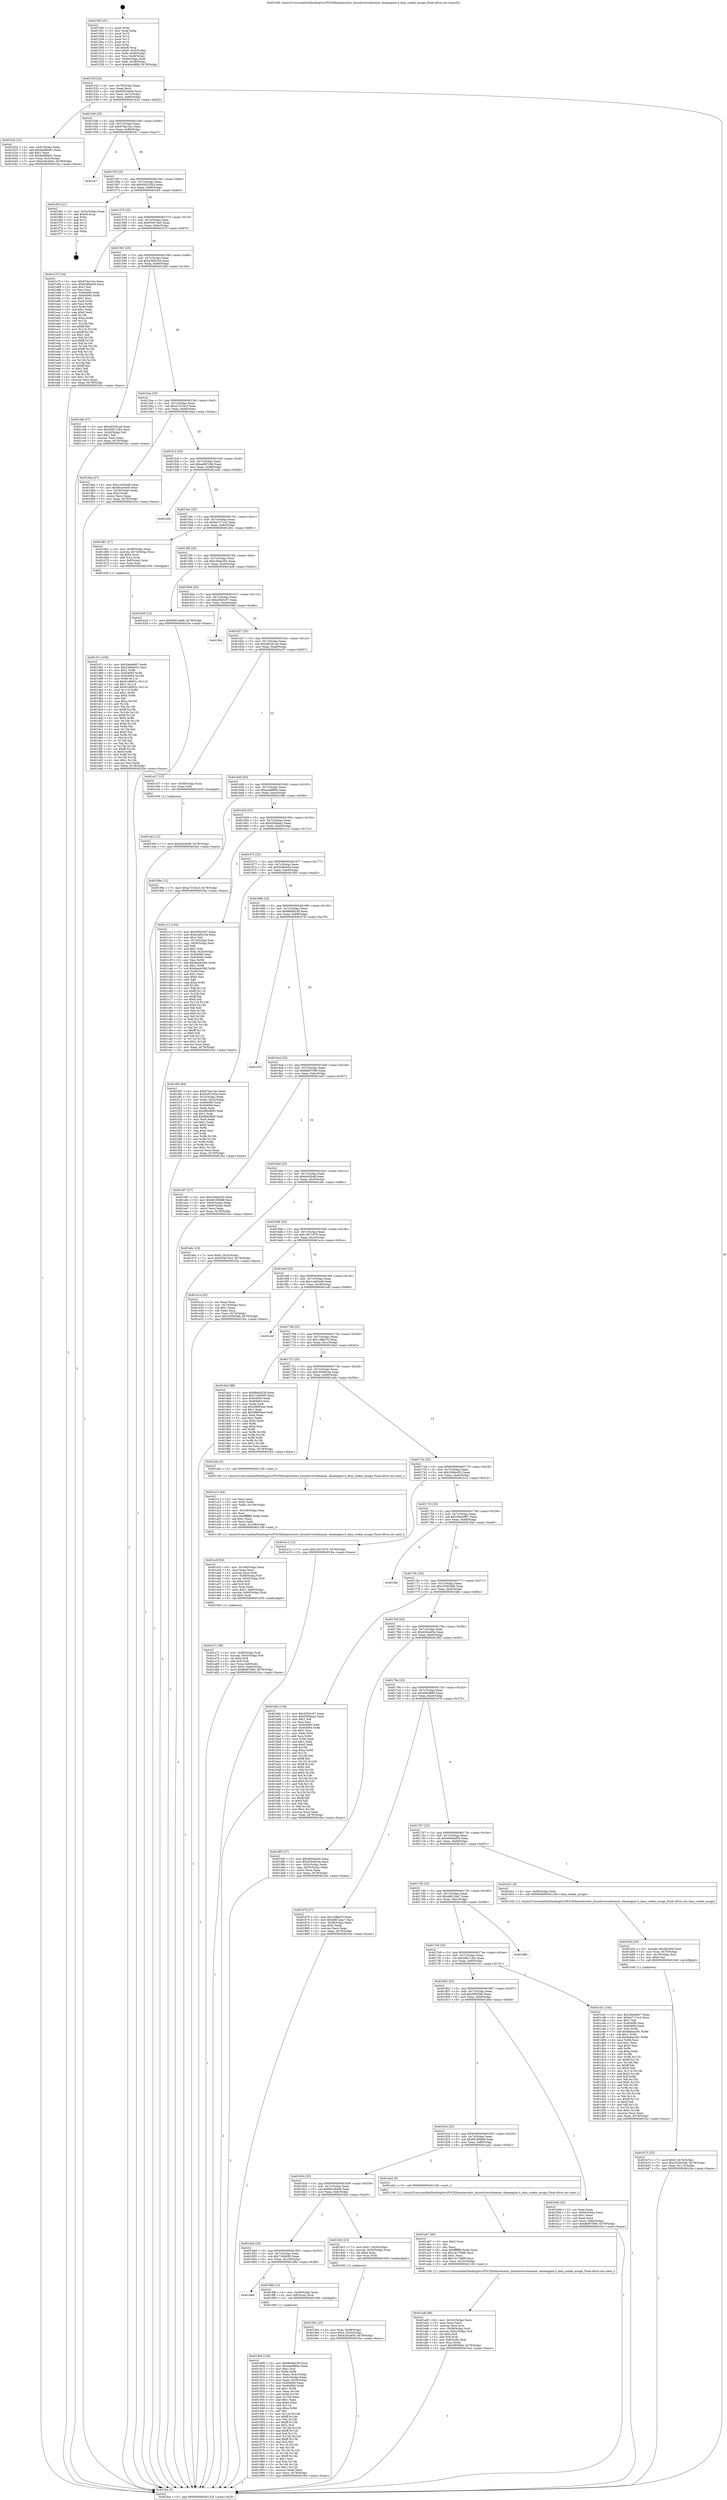 digraph "0x401500" {
  label = "0x401500 (/mnt/c/Users/mathe/Desktop/tcc/POCII/binaries/extr_linuxdriversdmaioat..dmaengine.h_dma_cookie_assign_Final-ollvm.out::main(0))"
  labelloc = "t"
  node[shape=record]

  Entry [label="",width=0.3,height=0.3,shape=circle,fillcolor=black,style=filled]
  "0x40152f" [label="{
     0x40152f [23]\l
     | [instrs]\l
     &nbsp;&nbsp;0x40152f \<+3\>: mov -0x78(%rbp),%eax\l
     &nbsp;&nbsp;0x401532 \<+2\>: mov %eax,%ecx\l
     &nbsp;&nbsp;0x401534 \<+6\>: sub $0x83910e69,%ecx\l
     &nbsp;&nbsp;0x40153a \<+3\>: mov %eax,-0x7c(%rbp)\l
     &nbsp;&nbsp;0x40153d \<+3\>: mov %ecx,-0x80(%rbp)\l
     &nbsp;&nbsp;0x401540 \<+6\>: je 0000000000401b32 \<main+0x632\>\l
  }"]
  "0x401b32" [label="{
     0x401b32 [31]\l
     | [instrs]\l
     &nbsp;&nbsp;0x401b32 \<+3\>: mov -0x5c(%rbp),%eax\l
     &nbsp;&nbsp;0x401b35 \<+5\>: add $0x9a08be61,%eax\l
     &nbsp;&nbsp;0x401b3a \<+3\>: add $0x1,%eax\l
     &nbsp;&nbsp;0x401b3d \<+5\>: sub $0x9a08be61,%eax\l
     &nbsp;&nbsp;0x401b42 \<+3\>: mov %eax,-0x5c(%rbp)\l
     &nbsp;&nbsp;0x401b45 \<+7\>: movl $0x429ca65e,-0x78(%rbp)\l
     &nbsp;&nbsp;0x401b4c \<+5\>: jmp 0000000000401fce \<main+0xace\>\l
  }"]
  "0x401546" [label="{
     0x401546 [25]\l
     | [instrs]\l
     &nbsp;&nbsp;0x401546 \<+5\>: jmp 000000000040154b \<main+0x4b\>\l
     &nbsp;&nbsp;0x40154b \<+3\>: mov -0x7c(%rbp),%eax\l
     &nbsp;&nbsp;0x40154e \<+5\>: sub $0x87da12ec,%eax\l
     &nbsp;&nbsp;0x401553 \<+6\>: mov %eax,-0x84(%rbp)\l
     &nbsp;&nbsp;0x401559 \<+6\>: je 0000000000401fc7 \<main+0xac7\>\l
  }"]
  Exit [label="",width=0.3,height=0.3,shape=circle,fillcolor=black,style=filled,peripheries=2]
  "0x401fc7" [label="{
     0x401fc7\l
  }", style=dashed]
  "0x40155f" [label="{
     0x40155f [25]\l
     | [instrs]\l
     &nbsp;&nbsp;0x40155f \<+5\>: jmp 0000000000401564 \<main+0x64\>\l
     &nbsp;&nbsp;0x401564 \<+3\>: mov -0x7c(%rbp),%eax\l
     &nbsp;&nbsp;0x401567 \<+5\>: sub $0x9263192d,%eax\l
     &nbsp;&nbsp;0x40156c \<+6\>: mov %eax,-0x88(%rbp)\l
     &nbsp;&nbsp;0x401572 \<+6\>: je 0000000000401f63 \<main+0xa63\>\l
  }"]
  "0x401e43" [label="{
     0x401e43 [12]\l
     | [instrs]\l
     &nbsp;&nbsp;0x401e43 \<+7\>: movl $0xbcb5b48,-0x78(%rbp)\l
     &nbsp;&nbsp;0x401e4a \<+5\>: jmp 0000000000401fce \<main+0xace\>\l
  }"]
  "0x401f63" [label="{
     0x401f63 [21]\l
     | [instrs]\l
     &nbsp;&nbsp;0x401f63 \<+3\>: mov -0x2c(%rbp),%eax\l
     &nbsp;&nbsp;0x401f66 \<+7\>: add $0xe8,%rsp\l
     &nbsp;&nbsp;0x401f6d \<+1\>: pop %rbx\l
     &nbsp;&nbsp;0x401f6e \<+2\>: pop %r12\l
     &nbsp;&nbsp;0x401f70 \<+2\>: pop %r13\l
     &nbsp;&nbsp;0x401f72 \<+2\>: pop %r14\l
     &nbsp;&nbsp;0x401f74 \<+2\>: pop %r15\l
     &nbsp;&nbsp;0x401f76 \<+1\>: pop %rbp\l
     &nbsp;&nbsp;0x401f77 \<+1\>: ret\l
  }"]
  "0x401578" [label="{
     0x401578 [25]\l
     | [instrs]\l
     &nbsp;&nbsp;0x401578 \<+5\>: jmp 000000000040157d \<main+0x7d\>\l
     &nbsp;&nbsp;0x40157d \<+3\>: mov -0x7c(%rbp),%eax\l
     &nbsp;&nbsp;0x401580 \<+5\>: sub $0x955e74e3,%eax\l
     &nbsp;&nbsp;0x401585 \<+6\>: mov %eax,-0x8c(%rbp)\l
     &nbsp;&nbsp;0x40158b \<+6\>: je 0000000000401e7f \<main+0x97f\>\l
  }"]
  "0x401d7c" [label="{
     0x401d7c [150]\l
     | [instrs]\l
     &nbsp;&nbsp;0x401d7c \<+5\>: mov $0x29e4e807,%edx\l
     &nbsp;&nbsp;0x401d81 \<+5\>: mov $0x249de452,%esi\l
     &nbsp;&nbsp;0x401d86 \<+3\>: mov $0x1,%r8b\l
     &nbsp;&nbsp;0x401d89 \<+8\>: mov 0x404060,%r9d\l
     &nbsp;&nbsp;0x401d91 \<+8\>: mov 0x404064,%r10d\l
     &nbsp;&nbsp;0x401d99 \<+3\>: mov %r9d,%r11d\l
     &nbsp;&nbsp;0x401d9c \<+7\>: sub $0x91d6001c,%r11d\l
     &nbsp;&nbsp;0x401da3 \<+4\>: sub $0x1,%r11d\l
     &nbsp;&nbsp;0x401da7 \<+7\>: add $0x91d6001c,%r11d\l
     &nbsp;&nbsp;0x401dae \<+4\>: imul %r11d,%r9d\l
     &nbsp;&nbsp;0x401db2 \<+4\>: and $0x1,%r9d\l
     &nbsp;&nbsp;0x401db6 \<+4\>: cmp $0x0,%r9d\l
     &nbsp;&nbsp;0x401dba \<+3\>: sete %bl\l
     &nbsp;&nbsp;0x401dbd \<+4\>: cmp $0xa,%r10d\l
     &nbsp;&nbsp;0x401dc1 \<+4\>: setl %r14b\l
     &nbsp;&nbsp;0x401dc5 \<+3\>: mov %bl,%r15b\l
     &nbsp;&nbsp;0x401dc8 \<+4\>: xor $0xff,%r15b\l
     &nbsp;&nbsp;0x401dcc \<+3\>: mov %r14b,%r12b\l
     &nbsp;&nbsp;0x401dcf \<+4\>: xor $0xff,%r12b\l
     &nbsp;&nbsp;0x401dd3 \<+4\>: xor $0x0,%r8b\l
     &nbsp;&nbsp;0x401dd7 \<+3\>: mov %r15b,%r13b\l
     &nbsp;&nbsp;0x401dda \<+4\>: and $0x0,%r13b\l
     &nbsp;&nbsp;0x401dde \<+3\>: and %r8b,%bl\l
     &nbsp;&nbsp;0x401de1 \<+3\>: mov %r12b,%al\l
     &nbsp;&nbsp;0x401de4 \<+2\>: and $0x0,%al\l
     &nbsp;&nbsp;0x401de6 \<+3\>: and %r8b,%r14b\l
     &nbsp;&nbsp;0x401de9 \<+3\>: or %bl,%r13b\l
     &nbsp;&nbsp;0x401dec \<+3\>: or %r14b,%al\l
     &nbsp;&nbsp;0x401def \<+3\>: xor %al,%r13b\l
     &nbsp;&nbsp;0x401df2 \<+3\>: or %r12b,%r15b\l
     &nbsp;&nbsp;0x401df5 \<+4\>: xor $0xff,%r15b\l
     &nbsp;&nbsp;0x401df9 \<+4\>: or $0x0,%r8b\l
     &nbsp;&nbsp;0x401dfd \<+3\>: and %r8b,%r15b\l
     &nbsp;&nbsp;0x401e00 \<+3\>: or %r15b,%r13b\l
     &nbsp;&nbsp;0x401e03 \<+4\>: test $0x1,%r13b\l
     &nbsp;&nbsp;0x401e07 \<+3\>: cmovne %esi,%edx\l
     &nbsp;&nbsp;0x401e0a \<+3\>: mov %edx,-0x78(%rbp)\l
     &nbsp;&nbsp;0x401e0d \<+5\>: jmp 0000000000401fce \<main+0xace\>\l
  }"]
  "0x401e7f" [label="{
     0x401e7f [134]\l
     | [instrs]\l
     &nbsp;&nbsp;0x401e7f \<+5\>: mov $0x87da12ec,%eax\l
     &nbsp;&nbsp;0x401e84 \<+5\>: mov $0xf2d60e54,%ecx\l
     &nbsp;&nbsp;0x401e89 \<+2\>: mov $0x1,%dl\l
     &nbsp;&nbsp;0x401e8b \<+2\>: xor %esi,%esi\l
     &nbsp;&nbsp;0x401e8d \<+7\>: mov 0x404060,%edi\l
     &nbsp;&nbsp;0x401e94 \<+8\>: mov 0x404064,%r8d\l
     &nbsp;&nbsp;0x401e9c \<+3\>: sub $0x1,%esi\l
     &nbsp;&nbsp;0x401e9f \<+3\>: mov %edi,%r9d\l
     &nbsp;&nbsp;0x401ea2 \<+3\>: add %esi,%r9d\l
     &nbsp;&nbsp;0x401ea5 \<+4\>: imul %r9d,%edi\l
     &nbsp;&nbsp;0x401ea9 \<+3\>: and $0x1,%edi\l
     &nbsp;&nbsp;0x401eac \<+3\>: cmp $0x0,%edi\l
     &nbsp;&nbsp;0x401eaf \<+4\>: sete %r10b\l
     &nbsp;&nbsp;0x401eb3 \<+4\>: cmp $0xa,%r8d\l
     &nbsp;&nbsp;0x401eb7 \<+4\>: setl %r11b\l
     &nbsp;&nbsp;0x401ebb \<+3\>: mov %r10b,%bl\l
     &nbsp;&nbsp;0x401ebe \<+3\>: xor $0xff,%bl\l
     &nbsp;&nbsp;0x401ec1 \<+3\>: mov %r11b,%r14b\l
     &nbsp;&nbsp;0x401ec4 \<+4\>: xor $0xff,%r14b\l
     &nbsp;&nbsp;0x401ec8 \<+3\>: xor $0x1,%dl\l
     &nbsp;&nbsp;0x401ecb \<+3\>: mov %bl,%r15b\l
     &nbsp;&nbsp;0x401ece \<+4\>: and $0xff,%r15b\l
     &nbsp;&nbsp;0x401ed2 \<+3\>: and %dl,%r10b\l
     &nbsp;&nbsp;0x401ed5 \<+3\>: mov %r14b,%r12b\l
     &nbsp;&nbsp;0x401ed8 \<+4\>: and $0xff,%r12b\l
     &nbsp;&nbsp;0x401edc \<+3\>: and %dl,%r11b\l
     &nbsp;&nbsp;0x401edf \<+3\>: or %r10b,%r15b\l
     &nbsp;&nbsp;0x401ee2 \<+3\>: or %r11b,%r12b\l
     &nbsp;&nbsp;0x401ee5 \<+3\>: xor %r12b,%r15b\l
     &nbsp;&nbsp;0x401ee8 \<+3\>: or %r14b,%bl\l
     &nbsp;&nbsp;0x401eeb \<+3\>: xor $0xff,%bl\l
     &nbsp;&nbsp;0x401eee \<+3\>: or $0x1,%dl\l
     &nbsp;&nbsp;0x401ef1 \<+2\>: and %dl,%bl\l
     &nbsp;&nbsp;0x401ef3 \<+3\>: or %bl,%r15b\l
     &nbsp;&nbsp;0x401ef6 \<+4\>: test $0x1,%r15b\l
     &nbsp;&nbsp;0x401efa \<+3\>: cmovne %ecx,%eax\l
     &nbsp;&nbsp;0x401efd \<+3\>: mov %eax,-0x78(%rbp)\l
     &nbsp;&nbsp;0x401f00 \<+5\>: jmp 0000000000401fce \<main+0xace\>\l
  }"]
  "0x401591" [label="{
     0x401591 [25]\l
     | [instrs]\l
     &nbsp;&nbsp;0x401591 \<+5\>: jmp 0000000000401596 \<main+0x96\>\l
     &nbsp;&nbsp;0x401596 \<+3\>: mov -0x7c(%rbp),%eax\l
     &nbsp;&nbsp;0x401599 \<+5\>: sub $0xa54f4104,%eax\l
     &nbsp;&nbsp;0x40159e \<+6\>: mov %eax,-0x90(%rbp)\l
     &nbsp;&nbsp;0x4015a4 \<+6\>: je 0000000000401cb6 \<main+0x7b6\>\l
  }"]
  "0x401b73" [label="{
     0x401b73 [25]\l
     | [instrs]\l
     &nbsp;&nbsp;0x401b73 \<+7\>: movl $0x0,-0x74(%rbp)\l
     &nbsp;&nbsp;0x401b7a \<+7\>: movl $0x333925d6,-0x78(%rbp)\l
     &nbsp;&nbsp;0x401b81 \<+6\>: mov %eax,-0x110(%rbp)\l
     &nbsp;&nbsp;0x401b87 \<+5\>: jmp 0000000000401fce \<main+0xace\>\l
  }"]
  "0x401cb6" [label="{
     0x401cb6 [27]\l
     | [instrs]\l
     &nbsp;&nbsp;0x401cb6 \<+5\>: mov $0xd45261a9,%eax\l
     &nbsp;&nbsp;0x401cbb \<+5\>: mov $0x506113bc,%ecx\l
     &nbsp;&nbsp;0x401cc0 \<+3\>: mov -0x2d(%rbp),%dl\l
     &nbsp;&nbsp;0x401cc3 \<+3\>: test $0x1,%dl\l
     &nbsp;&nbsp;0x401cc6 \<+3\>: cmovne %ecx,%eax\l
     &nbsp;&nbsp;0x401cc9 \<+3\>: mov %eax,-0x78(%rbp)\l
     &nbsp;&nbsp;0x401ccc \<+5\>: jmp 0000000000401fce \<main+0xace\>\l
  }"]
  "0x4015aa" [label="{
     0x4015aa [25]\l
     | [instrs]\l
     &nbsp;&nbsp;0x4015aa \<+5\>: jmp 00000000004015af \<main+0xaf\>\l
     &nbsp;&nbsp;0x4015af \<+3\>: mov -0x7c(%rbp),%eax\l
     &nbsp;&nbsp;0x4015b2 \<+5\>: sub $0xa7315a1f,%eax\l
     &nbsp;&nbsp;0x4015b7 \<+6\>: mov %eax,-0x94(%rbp)\l
     &nbsp;&nbsp;0x4015bd \<+6\>: je 00000000004019aa \<main+0x4aa\>\l
  }"]
  "0x401b5a" [label="{
     0x401b5a [25]\l
     | [instrs]\l
     &nbsp;&nbsp;0x401b5a \<+10\>: movabs $0x4020b6,%rdi\l
     &nbsp;&nbsp;0x401b64 \<+4\>: mov %rax,-0x70(%rbp)\l
     &nbsp;&nbsp;0x401b68 \<+4\>: mov -0x70(%rbp),%rsi\l
     &nbsp;&nbsp;0x401b6c \<+2\>: mov $0x0,%al\l
     &nbsp;&nbsp;0x401b6e \<+5\>: call 0000000000401040 \<printf@plt\>\l
     | [calls]\l
     &nbsp;&nbsp;0x401040 \{1\} (unknown)\l
  }"]
  "0x4019aa" [label="{
     0x4019aa [27]\l
     | [instrs]\l
     &nbsp;&nbsp;0x4019aa \<+5\>: mov $0x1ce05a48,%eax\l
     &nbsp;&nbsp;0x4019af \<+5\>: mov $0x6bcc6448,%ecx\l
     &nbsp;&nbsp;0x4019b4 \<+3\>: mov -0x34(%rbp),%edx\l
     &nbsp;&nbsp;0x4019b7 \<+3\>: cmp $0x0,%edx\l
     &nbsp;&nbsp;0x4019ba \<+3\>: cmove %ecx,%eax\l
     &nbsp;&nbsp;0x4019bd \<+3\>: mov %eax,-0x78(%rbp)\l
     &nbsp;&nbsp;0x4019c0 \<+5\>: jmp 0000000000401fce \<main+0xace\>\l
  }"]
  "0x4015c3" [label="{
     0x4015c3 [25]\l
     | [instrs]\l
     &nbsp;&nbsp;0x4015c3 \<+5\>: jmp 00000000004015c8 \<main+0xc8\>\l
     &nbsp;&nbsp;0x4015c8 \<+3\>: mov -0x7c(%rbp),%eax\l
     &nbsp;&nbsp;0x4015cb \<+5\>: sub $0xae867c84,%eax\l
     &nbsp;&nbsp;0x4015d0 \<+6\>: mov %eax,-0x98(%rbp)\l
     &nbsp;&nbsp;0x4015d6 \<+6\>: je 0000000000401e5b \<main+0x95b\>\l
  }"]
  "0x401adf" [label="{
     0x401adf [46]\l
     | [instrs]\l
     &nbsp;&nbsp;0x401adf \<+6\>: mov -0x10c(%rbp),%ecx\l
     &nbsp;&nbsp;0x401ae5 \<+3\>: imul %eax,%ecx\l
     &nbsp;&nbsp;0x401ae8 \<+3\>: movslq %ecx,%rsi\l
     &nbsp;&nbsp;0x401aeb \<+4\>: mov -0x58(%rbp),%rdi\l
     &nbsp;&nbsp;0x401aef \<+4\>: movslq -0x5c(%rbp),%r8\l
     &nbsp;&nbsp;0x401af3 \<+4\>: shl $0x4,%r8\l
     &nbsp;&nbsp;0x401af7 \<+3\>: add %r8,%rdi\l
     &nbsp;&nbsp;0x401afa \<+4\>: mov 0x8(%rdi),%rdi\l
     &nbsp;&nbsp;0x401afe \<+3\>: mov %rsi,(%rdi)\l
     &nbsp;&nbsp;0x401b01 \<+7\>: movl $0x5f95f2fe,-0x78(%rbp)\l
     &nbsp;&nbsp;0x401b08 \<+5\>: jmp 0000000000401fce \<main+0xace\>\l
  }"]
  "0x401e5b" [label="{
     0x401e5b\l
  }", style=dashed]
  "0x4015dc" [label="{
     0x4015dc [25]\l
     | [instrs]\l
     &nbsp;&nbsp;0x4015dc \<+5\>: jmp 00000000004015e1 \<main+0xe1\>\l
     &nbsp;&nbsp;0x4015e1 \<+3\>: mov -0x7c(%rbp),%eax\l
     &nbsp;&nbsp;0x4015e4 \<+5\>: sub $0xbe717cc2,%eax\l
     &nbsp;&nbsp;0x4015e9 \<+6\>: mov %eax,-0x9c(%rbp)\l
     &nbsp;&nbsp;0x4015ef \<+6\>: je 0000000000401d61 \<main+0x861\>\l
  }"]
  "0x401ab7" [label="{
     0x401ab7 [40]\l
     | [instrs]\l
     &nbsp;&nbsp;0x401ab7 \<+5\>: mov $0x2,%ecx\l
     &nbsp;&nbsp;0x401abc \<+1\>: cltd\l
     &nbsp;&nbsp;0x401abd \<+2\>: idiv %ecx\l
     &nbsp;&nbsp;0x401abf \<+6\>: imul $0xfffffffe,%edx,%ecx\l
     &nbsp;&nbsp;0x401ac5 \<+6\>: sub $0x14179df6,%ecx\l
     &nbsp;&nbsp;0x401acb \<+3\>: add $0x1,%ecx\l
     &nbsp;&nbsp;0x401ace \<+6\>: add $0x14179df6,%ecx\l
     &nbsp;&nbsp;0x401ad4 \<+6\>: mov %ecx,-0x10c(%rbp)\l
     &nbsp;&nbsp;0x401ada \<+5\>: call 0000000000401160 \<next_i\>\l
     | [calls]\l
     &nbsp;&nbsp;0x401160 \{1\} (/mnt/c/Users/mathe/Desktop/tcc/POCII/binaries/extr_linuxdriversdmaioat..dmaengine.h_dma_cookie_assign_Final-ollvm.out::next_i)\l
  }"]
  "0x401d61" [label="{
     0x401d61 [27]\l
     | [instrs]\l
     &nbsp;&nbsp;0x401d61 \<+4\>: mov -0x58(%rbp),%rax\l
     &nbsp;&nbsp;0x401d65 \<+4\>: movslq -0x74(%rbp),%rcx\l
     &nbsp;&nbsp;0x401d69 \<+4\>: shl $0x4,%rcx\l
     &nbsp;&nbsp;0x401d6d \<+3\>: add %rcx,%rax\l
     &nbsp;&nbsp;0x401d70 \<+4\>: mov 0x8(%rax),%rax\l
     &nbsp;&nbsp;0x401d74 \<+3\>: mov %rax,%rdi\l
     &nbsp;&nbsp;0x401d77 \<+5\>: call 0000000000401030 \<free@plt\>\l
     | [calls]\l
     &nbsp;&nbsp;0x401030 \{1\} (unknown)\l
  }"]
  "0x4015f5" [label="{
     0x4015f5 [25]\l
     | [instrs]\l
     &nbsp;&nbsp;0x4015f5 \<+5\>: jmp 00000000004015fa \<main+0xfa\>\l
     &nbsp;&nbsp;0x4015fa \<+3\>: mov -0x7c(%rbp),%eax\l
     &nbsp;&nbsp;0x4015fd \<+5\>: sub $0xc3bda293,%eax\l
     &nbsp;&nbsp;0x401602 \<+6\>: mov %eax,-0xa0(%rbp)\l
     &nbsp;&nbsp;0x401608 \<+6\>: je 0000000000401b26 \<main+0x626\>\l
  }"]
  "0x401a71" [label="{
     0x401a71 [38]\l
     | [instrs]\l
     &nbsp;&nbsp;0x401a71 \<+4\>: mov -0x58(%rbp),%rdi\l
     &nbsp;&nbsp;0x401a75 \<+4\>: movslq -0x5c(%rbp),%r8\l
     &nbsp;&nbsp;0x401a79 \<+4\>: shl $0x4,%r8\l
     &nbsp;&nbsp;0x401a7d \<+3\>: add %r8,%rdi\l
     &nbsp;&nbsp;0x401a80 \<+4\>: mov %rax,0x8(%rdi)\l
     &nbsp;&nbsp;0x401a84 \<+7\>: movl $0x0,-0x64(%rbp)\l
     &nbsp;&nbsp;0x401a8b \<+7\>: movl $0xfb697060,-0x78(%rbp)\l
     &nbsp;&nbsp;0x401a92 \<+5\>: jmp 0000000000401fce \<main+0xace\>\l
  }"]
  "0x401b26" [label="{
     0x401b26 [12]\l
     | [instrs]\l
     &nbsp;&nbsp;0x401b26 \<+7\>: movl $0x83910e69,-0x78(%rbp)\l
     &nbsp;&nbsp;0x401b2d \<+5\>: jmp 0000000000401fce \<main+0xace\>\l
  }"]
  "0x40160e" [label="{
     0x40160e [25]\l
     | [instrs]\l
     &nbsp;&nbsp;0x40160e \<+5\>: jmp 0000000000401613 \<main+0x113\>\l
     &nbsp;&nbsp;0x401613 \<+3\>: mov -0x7c(%rbp),%eax\l
     &nbsp;&nbsp;0x401616 \<+5\>: sub $0xd3f43c97,%eax\l
     &nbsp;&nbsp;0x40161b \<+6\>: mov %eax,-0xa4(%rbp)\l
     &nbsp;&nbsp;0x401621 \<+6\>: je 0000000000401f94 \<main+0xa94\>\l
  }"]
  "0x401a3f" [label="{
     0x401a3f [50]\l
     | [instrs]\l
     &nbsp;&nbsp;0x401a3f \<+6\>: mov -0x108(%rbp),%ecx\l
     &nbsp;&nbsp;0x401a45 \<+3\>: imul %eax,%ecx\l
     &nbsp;&nbsp;0x401a48 \<+3\>: movslq %ecx,%rdi\l
     &nbsp;&nbsp;0x401a4b \<+4\>: mov -0x58(%rbp),%r8\l
     &nbsp;&nbsp;0x401a4f \<+4\>: movslq -0x5c(%rbp),%r9\l
     &nbsp;&nbsp;0x401a53 \<+4\>: shl $0x4,%r9\l
     &nbsp;&nbsp;0x401a57 \<+3\>: add %r9,%r8\l
     &nbsp;&nbsp;0x401a5a \<+3\>: mov %rdi,(%r8)\l
     &nbsp;&nbsp;0x401a5d \<+7\>: movl $0x1,-0x60(%rbp)\l
     &nbsp;&nbsp;0x401a64 \<+4\>: movslq -0x60(%rbp),%rdi\l
     &nbsp;&nbsp;0x401a68 \<+4\>: shl $0x3,%rdi\l
     &nbsp;&nbsp;0x401a6c \<+5\>: call 0000000000401050 \<malloc@plt\>\l
     | [calls]\l
     &nbsp;&nbsp;0x401050 \{1\} (unknown)\l
  }"]
  "0x401f94" [label="{
     0x401f94\l
  }", style=dashed]
  "0x401627" [label="{
     0x401627 [25]\l
     | [instrs]\l
     &nbsp;&nbsp;0x401627 \<+5\>: jmp 000000000040162c \<main+0x12c\>\l
     &nbsp;&nbsp;0x40162c \<+3\>: mov -0x7c(%rbp),%eax\l
     &nbsp;&nbsp;0x40162f \<+5\>: sub $0xd45261a9,%eax\l
     &nbsp;&nbsp;0x401634 \<+6\>: mov %eax,-0xa8(%rbp)\l
     &nbsp;&nbsp;0x40163a \<+6\>: je 0000000000401e37 \<main+0x937\>\l
  }"]
  "0x401a13" [label="{
     0x401a13 [44]\l
     | [instrs]\l
     &nbsp;&nbsp;0x401a13 \<+2\>: xor %ecx,%ecx\l
     &nbsp;&nbsp;0x401a15 \<+5\>: mov $0x2,%edx\l
     &nbsp;&nbsp;0x401a1a \<+6\>: mov %edx,-0x104(%rbp)\l
     &nbsp;&nbsp;0x401a20 \<+1\>: cltd\l
     &nbsp;&nbsp;0x401a21 \<+6\>: mov -0x104(%rbp),%esi\l
     &nbsp;&nbsp;0x401a27 \<+2\>: idiv %esi\l
     &nbsp;&nbsp;0x401a29 \<+6\>: imul $0xfffffffe,%edx,%edx\l
     &nbsp;&nbsp;0x401a2f \<+3\>: sub $0x1,%ecx\l
     &nbsp;&nbsp;0x401a32 \<+2\>: sub %ecx,%edx\l
     &nbsp;&nbsp;0x401a34 \<+6\>: mov %edx,-0x108(%rbp)\l
     &nbsp;&nbsp;0x401a3a \<+5\>: call 0000000000401160 \<next_i\>\l
     | [calls]\l
     &nbsp;&nbsp;0x401160 \{1\} (/mnt/c/Users/mathe/Desktop/tcc/POCII/binaries/extr_linuxdriversdmaioat..dmaengine.h_dma_cookie_assign_Final-ollvm.out::next_i)\l
  }"]
  "0x401e37" [label="{
     0x401e37 [12]\l
     | [instrs]\l
     &nbsp;&nbsp;0x401e37 \<+4\>: mov -0x58(%rbp),%rax\l
     &nbsp;&nbsp;0x401e3b \<+3\>: mov %rax,%rdi\l
     &nbsp;&nbsp;0x401e3e \<+5\>: call 0000000000401030 \<free@plt\>\l
     | [calls]\l
     &nbsp;&nbsp;0x401030 \{1\} (unknown)\l
  }"]
  "0x401640" [label="{
     0x401640 [25]\l
     | [instrs]\l
     &nbsp;&nbsp;0x401640 \<+5\>: jmp 0000000000401645 \<main+0x145\>\l
     &nbsp;&nbsp;0x401645 \<+3\>: mov -0x7c(%rbp),%eax\l
     &nbsp;&nbsp;0x401648 \<+5\>: sub $0xeaa9f86e,%eax\l
     &nbsp;&nbsp;0x40164d \<+6\>: mov %eax,-0xac(%rbp)\l
     &nbsp;&nbsp;0x401653 \<+6\>: je 000000000040199e \<main+0x49e\>\l
  }"]
  "0x4019dc" [label="{
     0x4019dc [23]\l
     | [instrs]\l
     &nbsp;&nbsp;0x4019dc \<+4\>: mov %rax,-0x58(%rbp)\l
     &nbsp;&nbsp;0x4019e0 \<+7\>: movl $0x0,-0x5c(%rbp)\l
     &nbsp;&nbsp;0x4019e7 \<+7\>: movl $0x429ca65e,-0x78(%rbp)\l
     &nbsp;&nbsp;0x4019ee \<+5\>: jmp 0000000000401fce \<main+0xace\>\l
  }"]
  "0x40199e" [label="{
     0x40199e [12]\l
     | [instrs]\l
     &nbsp;&nbsp;0x40199e \<+7\>: movl $0xa7315a1f,-0x78(%rbp)\l
     &nbsp;&nbsp;0x4019a5 \<+5\>: jmp 0000000000401fce \<main+0xace\>\l
  }"]
  "0x401659" [label="{
     0x401659 [25]\l
     | [instrs]\l
     &nbsp;&nbsp;0x401659 \<+5\>: jmp 000000000040165e \<main+0x15e\>\l
     &nbsp;&nbsp;0x40165e \<+3\>: mov -0x7c(%rbp),%eax\l
     &nbsp;&nbsp;0x401661 \<+5\>: sub $0xf294baa2,%eax\l
     &nbsp;&nbsp;0x401666 \<+6\>: mov %eax,-0xb0(%rbp)\l
     &nbsp;&nbsp;0x40166c \<+6\>: je 0000000000401c12 \<main+0x712\>\l
  }"]
  "0x401908" [label="{
     0x401908 [150]\l
     | [instrs]\l
     &nbsp;&nbsp;0x401908 \<+5\>: mov $0xf6eb9239,%ecx\l
     &nbsp;&nbsp;0x40190d \<+5\>: mov $0xeaa9f86e,%edx\l
     &nbsp;&nbsp;0x401912 \<+3\>: mov $0x1,%sil\l
     &nbsp;&nbsp;0x401915 \<+3\>: xor %r8d,%r8d\l
     &nbsp;&nbsp;0x401918 \<+3\>: mov %eax,-0x4c(%rbp)\l
     &nbsp;&nbsp;0x40191b \<+3\>: mov -0x4c(%rbp),%eax\l
     &nbsp;&nbsp;0x40191e \<+3\>: mov %eax,-0x34(%rbp)\l
     &nbsp;&nbsp;0x401921 \<+7\>: mov 0x404060,%eax\l
     &nbsp;&nbsp;0x401928 \<+8\>: mov 0x404064,%r9d\l
     &nbsp;&nbsp;0x401930 \<+4\>: sub $0x1,%r8d\l
     &nbsp;&nbsp;0x401934 \<+3\>: mov %eax,%r10d\l
     &nbsp;&nbsp;0x401937 \<+3\>: add %r8d,%r10d\l
     &nbsp;&nbsp;0x40193a \<+4\>: imul %r10d,%eax\l
     &nbsp;&nbsp;0x40193e \<+3\>: and $0x1,%eax\l
     &nbsp;&nbsp;0x401941 \<+3\>: cmp $0x0,%eax\l
     &nbsp;&nbsp;0x401944 \<+4\>: sete %r11b\l
     &nbsp;&nbsp;0x401948 \<+4\>: cmp $0xa,%r9d\l
     &nbsp;&nbsp;0x40194c \<+3\>: setl %bl\l
     &nbsp;&nbsp;0x40194f \<+3\>: mov %r11b,%r14b\l
     &nbsp;&nbsp;0x401952 \<+4\>: xor $0xff,%r14b\l
     &nbsp;&nbsp;0x401956 \<+3\>: mov %bl,%r15b\l
     &nbsp;&nbsp;0x401959 \<+4\>: xor $0xff,%r15b\l
     &nbsp;&nbsp;0x40195d \<+4\>: xor $0x1,%sil\l
     &nbsp;&nbsp;0x401961 \<+3\>: mov %r14b,%r12b\l
     &nbsp;&nbsp;0x401964 \<+4\>: and $0xff,%r12b\l
     &nbsp;&nbsp;0x401968 \<+3\>: and %sil,%r11b\l
     &nbsp;&nbsp;0x40196b \<+3\>: mov %r15b,%r13b\l
     &nbsp;&nbsp;0x40196e \<+4\>: and $0xff,%r13b\l
     &nbsp;&nbsp;0x401972 \<+3\>: and %sil,%bl\l
     &nbsp;&nbsp;0x401975 \<+3\>: or %r11b,%r12b\l
     &nbsp;&nbsp;0x401978 \<+3\>: or %bl,%r13b\l
     &nbsp;&nbsp;0x40197b \<+3\>: xor %r13b,%r12b\l
     &nbsp;&nbsp;0x40197e \<+3\>: or %r15b,%r14b\l
     &nbsp;&nbsp;0x401981 \<+4\>: xor $0xff,%r14b\l
     &nbsp;&nbsp;0x401985 \<+4\>: or $0x1,%sil\l
     &nbsp;&nbsp;0x401989 \<+3\>: and %sil,%r14b\l
     &nbsp;&nbsp;0x40198c \<+3\>: or %r14b,%r12b\l
     &nbsp;&nbsp;0x40198f \<+4\>: test $0x1,%r12b\l
     &nbsp;&nbsp;0x401993 \<+3\>: cmovne %edx,%ecx\l
     &nbsp;&nbsp;0x401996 \<+3\>: mov %ecx,-0x78(%rbp)\l
     &nbsp;&nbsp;0x401999 \<+5\>: jmp 0000000000401fce \<main+0xace\>\l
  }"]
  "0x401c12" [label="{
     0x401c12 [164]\l
     | [instrs]\l
     &nbsp;&nbsp;0x401c12 \<+5\>: mov $0xd3f43c97,%eax\l
     &nbsp;&nbsp;0x401c17 \<+5\>: mov $0xa54f4104,%ecx\l
     &nbsp;&nbsp;0x401c1c \<+2\>: mov $0x1,%dl\l
     &nbsp;&nbsp;0x401c1e \<+3\>: mov -0x74(%rbp),%esi\l
     &nbsp;&nbsp;0x401c21 \<+3\>: cmp -0x50(%rbp),%esi\l
     &nbsp;&nbsp;0x401c24 \<+4\>: setl %dil\l
     &nbsp;&nbsp;0x401c28 \<+4\>: and $0x1,%dil\l
     &nbsp;&nbsp;0x401c2c \<+4\>: mov %dil,-0x2d(%rbp)\l
     &nbsp;&nbsp;0x401c30 \<+7\>: mov 0x404060,%esi\l
     &nbsp;&nbsp;0x401c37 \<+8\>: mov 0x404064,%r8d\l
     &nbsp;&nbsp;0x401c3f \<+3\>: mov %esi,%r9d\l
     &nbsp;&nbsp;0x401c42 \<+7\>: add $0x6ea4c580,%r9d\l
     &nbsp;&nbsp;0x401c49 \<+4\>: sub $0x1,%r9d\l
     &nbsp;&nbsp;0x401c4d \<+7\>: sub $0x6ea4c580,%r9d\l
     &nbsp;&nbsp;0x401c54 \<+4\>: imul %r9d,%esi\l
     &nbsp;&nbsp;0x401c58 \<+3\>: and $0x1,%esi\l
     &nbsp;&nbsp;0x401c5b \<+3\>: cmp $0x0,%esi\l
     &nbsp;&nbsp;0x401c5e \<+4\>: sete %dil\l
     &nbsp;&nbsp;0x401c62 \<+4\>: cmp $0xa,%r8d\l
     &nbsp;&nbsp;0x401c66 \<+4\>: setl %r10b\l
     &nbsp;&nbsp;0x401c6a \<+3\>: mov %dil,%r11b\l
     &nbsp;&nbsp;0x401c6d \<+4\>: xor $0xff,%r11b\l
     &nbsp;&nbsp;0x401c71 \<+3\>: mov %r10b,%bl\l
     &nbsp;&nbsp;0x401c74 \<+3\>: xor $0xff,%bl\l
     &nbsp;&nbsp;0x401c77 \<+3\>: xor $0x0,%dl\l
     &nbsp;&nbsp;0x401c7a \<+3\>: mov %r11b,%r14b\l
     &nbsp;&nbsp;0x401c7d \<+4\>: and $0x0,%r14b\l
     &nbsp;&nbsp;0x401c81 \<+3\>: and %dl,%dil\l
     &nbsp;&nbsp;0x401c84 \<+3\>: mov %bl,%r15b\l
     &nbsp;&nbsp;0x401c87 \<+4\>: and $0x0,%r15b\l
     &nbsp;&nbsp;0x401c8b \<+3\>: and %dl,%r10b\l
     &nbsp;&nbsp;0x401c8e \<+3\>: or %dil,%r14b\l
     &nbsp;&nbsp;0x401c91 \<+3\>: or %r10b,%r15b\l
     &nbsp;&nbsp;0x401c94 \<+3\>: xor %r15b,%r14b\l
     &nbsp;&nbsp;0x401c97 \<+3\>: or %bl,%r11b\l
     &nbsp;&nbsp;0x401c9a \<+4\>: xor $0xff,%r11b\l
     &nbsp;&nbsp;0x401c9e \<+3\>: or $0x0,%dl\l
     &nbsp;&nbsp;0x401ca1 \<+3\>: and %dl,%r11b\l
     &nbsp;&nbsp;0x401ca4 \<+3\>: or %r11b,%r14b\l
     &nbsp;&nbsp;0x401ca7 \<+4\>: test $0x1,%r14b\l
     &nbsp;&nbsp;0x401cab \<+3\>: cmovne %ecx,%eax\l
     &nbsp;&nbsp;0x401cae \<+3\>: mov %eax,-0x78(%rbp)\l
     &nbsp;&nbsp;0x401cb1 \<+5\>: jmp 0000000000401fce \<main+0xace\>\l
  }"]
  "0x401672" [label="{
     0x401672 [25]\l
     | [instrs]\l
     &nbsp;&nbsp;0x401672 \<+5\>: jmp 0000000000401677 \<main+0x177\>\l
     &nbsp;&nbsp;0x401677 \<+3\>: mov -0x7c(%rbp),%eax\l
     &nbsp;&nbsp;0x40167a \<+5\>: sub $0xf2d60e54,%eax\l
     &nbsp;&nbsp;0x40167f \<+6\>: mov %eax,-0xb4(%rbp)\l
     &nbsp;&nbsp;0x401685 \<+6\>: je 0000000000401f05 \<main+0xa05\>\l
  }"]
  "0x401866" [label="{
     0x401866\l
  }", style=dashed]
  "0x401f05" [label="{
     0x401f05 [94]\l
     | [instrs]\l
     &nbsp;&nbsp;0x401f05 \<+5\>: mov $0x87da12ec,%eax\l
     &nbsp;&nbsp;0x401f0a \<+5\>: mov $0x9263192d,%ecx\l
     &nbsp;&nbsp;0x401f0f \<+3\>: mov -0x3c(%rbp),%edx\l
     &nbsp;&nbsp;0x401f12 \<+3\>: mov %edx,-0x2c(%rbp)\l
     &nbsp;&nbsp;0x401f15 \<+7\>: mov 0x404060,%edx\l
     &nbsp;&nbsp;0x401f1c \<+7\>: mov 0x404064,%esi\l
     &nbsp;&nbsp;0x401f23 \<+2\>: mov %edx,%edi\l
     &nbsp;&nbsp;0x401f25 \<+6\>: sub $0x8fbcfb85,%edi\l
     &nbsp;&nbsp;0x401f2b \<+3\>: sub $0x1,%edi\l
     &nbsp;&nbsp;0x401f2e \<+6\>: add $0x8fbcfb85,%edi\l
     &nbsp;&nbsp;0x401f34 \<+3\>: imul %edi,%edx\l
     &nbsp;&nbsp;0x401f37 \<+3\>: and $0x1,%edx\l
     &nbsp;&nbsp;0x401f3a \<+3\>: cmp $0x0,%edx\l
     &nbsp;&nbsp;0x401f3d \<+4\>: sete %r8b\l
     &nbsp;&nbsp;0x401f41 \<+3\>: cmp $0xa,%esi\l
     &nbsp;&nbsp;0x401f44 \<+4\>: setl %r9b\l
     &nbsp;&nbsp;0x401f48 \<+3\>: mov %r8b,%r10b\l
     &nbsp;&nbsp;0x401f4b \<+3\>: and %r9b,%r10b\l
     &nbsp;&nbsp;0x401f4e \<+3\>: xor %r9b,%r8b\l
     &nbsp;&nbsp;0x401f51 \<+3\>: or %r8b,%r10b\l
     &nbsp;&nbsp;0x401f54 \<+4\>: test $0x1,%r10b\l
     &nbsp;&nbsp;0x401f58 \<+3\>: cmovne %ecx,%eax\l
     &nbsp;&nbsp;0x401f5b \<+3\>: mov %eax,-0x78(%rbp)\l
     &nbsp;&nbsp;0x401f5e \<+5\>: jmp 0000000000401fce \<main+0xace\>\l
  }"]
  "0x40168b" [label="{
     0x40168b [25]\l
     | [instrs]\l
     &nbsp;&nbsp;0x40168b \<+5\>: jmp 0000000000401690 \<main+0x190\>\l
     &nbsp;&nbsp;0x401690 \<+3\>: mov -0x7c(%rbp),%eax\l
     &nbsp;&nbsp;0x401693 \<+5\>: sub $0xf6eb9239,%eax\l
     &nbsp;&nbsp;0x401698 \<+6\>: mov %eax,-0xb8(%rbp)\l
     &nbsp;&nbsp;0x40169e \<+6\>: je 0000000000401f78 \<main+0xa78\>\l
  }"]
  "0x4018fb" [label="{
     0x4018fb [13]\l
     | [instrs]\l
     &nbsp;&nbsp;0x4018fb \<+4\>: mov -0x48(%rbp),%rax\l
     &nbsp;&nbsp;0x4018ff \<+4\>: mov 0x8(%rax),%rdi\l
     &nbsp;&nbsp;0x401903 \<+5\>: call 0000000000401060 \<atoi@plt\>\l
     | [calls]\l
     &nbsp;&nbsp;0x401060 \{1\} (unknown)\l
  }"]
  "0x401f78" [label="{
     0x401f78\l
  }", style=dashed]
  "0x4016a4" [label="{
     0x4016a4 [25]\l
     | [instrs]\l
     &nbsp;&nbsp;0x4016a4 \<+5\>: jmp 00000000004016a9 \<main+0x1a9\>\l
     &nbsp;&nbsp;0x4016a9 \<+3\>: mov -0x7c(%rbp),%eax\l
     &nbsp;&nbsp;0x4016ac \<+5\>: sub $0xfb697060,%eax\l
     &nbsp;&nbsp;0x4016b1 \<+6\>: mov %eax,-0xbc(%rbp)\l
     &nbsp;&nbsp;0x4016b7 \<+6\>: je 0000000000401a97 \<main+0x597\>\l
  }"]
  "0x40184d" [label="{
     0x40184d [25]\l
     | [instrs]\l
     &nbsp;&nbsp;0x40184d \<+5\>: jmp 0000000000401852 \<main+0x352\>\l
     &nbsp;&nbsp;0x401852 \<+3\>: mov -0x7c(%rbp),%eax\l
     &nbsp;&nbsp;0x401855 \<+5\>: sub $0x71fd4095,%eax\l
     &nbsp;&nbsp;0x40185a \<+6\>: mov %eax,-0x100(%rbp)\l
     &nbsp;&nbsp;0x401860 \<+6\>: je 00000000004018fb \<main+0x3fb\>\l
  }"]
  "0x401a97" [label="{
     0x401a97 [27]\l
     | [instrs]\l
     &nbsp;&nbsp;0x401a97 \<+5\>: mov $0xc3bda293,%eax\l
     &nbsp;&nbsp;0x401a9c \<+5\>: mov $0x66180b88,%ecx\l
     &nbsp;&nbsp;0x401aa1 \<+3\>: mov -0x64(%rbp),%edx\l
     &nbsp;&nbsp;0x401aa4 \<+3\>: cmp -0x60(%rbp),%edx\l
     &nbsp;&nbsp;0x401aa7 \<+3\>: cmovl %ecx,%eax\l
     &nbsp;&nbsp;0x401aaa \<+3\>: mov %eax,-0x78(%rbp)\l
     &nbsp;&nbsp;0x401aad \<+5\>: jmp 0000000000401fce \<main+0xace\>\l
  }"]
  "0x4016bd" [label="{
     0x4016bd [25]\l
     | [instrs]\l
     &nbsp;&nbsp;0x4016bd \<+5\>: jmp 00000000004016c2 \<main+0x1c2\>\l
     &nbsp;&nbsp;0x4016c2 \<+3\>: mov -0x7c(%rbp),%eax\l
     &nbsp;&nbsp;0x4016c5 \<+5\>: sub $0xbcb5b48,%eax\l
     &nbsp;&nbsp;0x4016ca \<+6\>: mov %eax,-0xc0(%rbp)\l
     &nbsp;&nbsp;0x4016d0 \<+6\>: je 0000000000401e6c \<main+0x96c\>\l
  }"]
  "0x4019c5" [label="{
     0x4019c5 [23]\l
     | [instrs]\l
     &nbsp;&nbsp;0x4019c5 \<+7\>: movl $0x1,-0x50(%rbp)\l
     &nbsp;&nbsp;0x4019cc \<+4\>: movslq -0x50(%rbp),%rax\l
     &nbsp;&nbsp;0x4019d0 \<+4\>: shl $0x4,%rax\l
     &nbsp;&nbsp;0x4019d4 \<+3\>: mov %rax,%rdi\l
     &nbsp;&nbsp;0x4019d7 \<+5\>: call 0000000000401050 \<malloc@plt\>\l
     | [calls]\l
     &nbsp;&nbsp;0x401050 \{1\} (unknown)\l
  }"]
  "0x401e6c" [label="{
     0x401e6c [19]\l
     | [instrs]\l
     &nbsp;&nbsp;0x401e6c \<+7\>: movl $0x0,-0x3c(%rbp)\l
     &nbsp;&nbsp;0x401e73 \<+7\>: movl $0x955e74e3,-0x78(%rbp)\l
     &nbsp;&nbsp;0x401e7a \<+5\>: jmp 0000000000401fce \<main+0xace\>\l
  }"]
  "0x4016d6" [label="{
     0x4016d6 [25]\l
     | [instrs]\l
     &nbsp;&nbsp;0x4016d6 \<+5\>: jmp 00000000004016db \<main+0x1db\>\l
     &nbsp;&nbsp;0x4016db \<+3\>: mov -0x7c(%rbp),%eax\l
     &nbsp;&nbsp;0x4016de \<+5\>: sub $0x14071670,%eax\l
     &nbsp;&nbsp;0x4016e3 \<+6\>: mov %eax,-0xc4(%rbp)\l
     &nbsp;&nbsp;0x4016e9 \<+6\>: je 0000000000401e1e \<main+0x91e\>\l
  }"]
  "0x401834" [label="{
     0x401834 [25]\l
     | [instrs]\l
     &nbsp;&nbsp;0x401834 \<+5\>: jmp 0000000000401839 \<main+0x339\>\l
     &nbsp;&nbsp;0x401839 \<+3\>: mov -0x7c(%rbp),%eax\l
     &nbsp;&nbsp;0x40183c \<+5\>: sub $0x6bcc6448,%eax\l
     &nbsp;&nbsp;0x401841 \<+6\>: mov %eax,-0xfc(%rbp)\l
     &nbsp;&nbsp;0x401847 \<+6\>: je 00000000004019c5 \<main+0x4c5\>\l
  }"]
  "0x401e1e" [label="{
     0x401e1e [25]\l
     | [instrs]\l
     &nbsp;&nbsp;0x401e1e \<+2\>: xor %eax,%eax\l
     &nbsp;&nbsp;0x401e20 \<+3\>: mov -0x74(%rbp),%ecx\l
     &nbsp;&nbsp;0x401e23 \<+3\>: sub $0x1,%eax\l
     &nbsp;&nbsp;0x401e26 \<+2\>: sub %eax,%ecx\l
     &nbsp;&nbsp;0x401e28 \<+3\>: mov %ecx,-0x74(%rbp)\l
     &nbsp;&nbsp;0x401e2b \<+7\>: movl $0x333925d6,-0x78(%rbp)\l
     &nbsp;&nbsp;0x401e32 \<+5\>: jmp 0000000000401fce \<main+0xace\>\l
  }"]
  "0x4016ef" [label="{
     0x4016ef [25]\l
     | [instrs]\l
     &nbsp;&nbsp;0x4016ef \<+5\>: jmp 00000000004016f4 \<main+0x1f4\>\l
     &nbsp;&nbsp;0x4016f4 \<+3\>: mov -0x7c(%rbp),%eax\l
     &nbsp;&nbsp;0x4016f7 \<+5\>: sub $0x1ce05a48,%eax\l
     &nbsp;&nbsp;0x4016fc \<+6\>: mov %eax,-0xc8(%rbp)\l
     &nbsp;&nbsp;0x401702 \<+6\>: je 0000000000401e4f \<main+0x94f\>\l
  }"]
  "0x401ab2" [label="{
     0x401ab2 [5]\l
     | [instrs]\l
     &nbsp;&nbsp;0x401ab2 \<+5\>: call 0000000000401160 \<next_i\>\l
     | [calls]\l
     &nbsp;&nbsp;0x401160 \{1\} (/mnt/c/Users/mathe/Desktop/tcc/POCII/binaries/extr_linuxdriversdmaioat..dmaengine.h_dma_cookie_assign_Final-ollvm.out::next_i)\l
  }"]
  "0x401e4f" [label="{
     0x401e4f\l
  }", style=dashed]
  "0x401708" [label="{
     0x401708 [25]\l
     | [instrs]\l
     &nbsp;&nbsp;0x401708 \<+5\>: jmp 000000000040170d \<main+0x20d\>\l
     &nbsp;&nbsp;0x40170d \<+3\>: mov -0x7c(%rbp),%eax\l
     &nbsp;&nbsp;0x401710 \<+5\>: sub $0x1cffad70,%eax\l
     &nbsp;&nbsp;0x401715 \<+6\>: mov %eax,-0xcc(%rbp)\l
     &nbsp;&nbsp;0x40171b \<+6\>: je 00000000004018a3 \<main+0x3a3\>\l
  }"]
  "0x40181b" [label="{
     0x40181b [25]\l
     | [instrs]\l
     &nbsp;&nbsp;0x40181b \<+5\>: jmp 0000000000401820 \<main+0x320\>\l
     &nbsp;&nbsp;0x401820 \<+3\>: mov -0x7c(%rbp),%eax\l
     &nbsp;&nbsp;0x401823 \<+5\>: sub $0x66180b88,%eax\l
     &nbsp;&nbsp;0x401828 \<+6\>: mov %eax,-0xf8(%rbp)\l
     &nbsp;&nbsp;0x40182e \<+6\>: je 0000000000401ab2 \<main+0x5b2\>\l
  }"]
  "0x4018a3" [label="{
     0x4018a3 [88]\l
     | [instrs]\l
     &nbsp;&nbsp;0x4018a3 \<+5\>: mov $0xf6eb9239,%eax\l
     &nbsp;&nbsp;0x4018a8 \<+5\>: mov $0x71fd4095,%ecx\l
     &nbsp;&nbsp;0x4018ad \<+7\>: mov 0x404060,%edx\l
     &nbsp;&nbsp;0x4018b4 \<+7\>: mov 0x404064,%esi\l
     &nbsp;&nbsp;0x4018bb \<+2\>: mov %edx,%edi\l
     &nbsp;&nbsp;0x4018bd \<+6\>: sub $0x4f8804ee,%edi\l
     &nbsp;&nbsp;0x4018c3 \<+3\>: sub $0x1,%edi\l
     &nbsp;&nbsp;0x4018c6 \<+6\>: add $0x4f8804ee,%edi\l
     &nbsp;&nbsp;0x4018cc \<+3\>: imul %edi,%edx\l
     &nbsp;&nbsp;0x4018cf \<+3\>: and $0x1,%edx\l
     &nbsp;&nbsp;0x4018d2 \<+3\>: cmp $0x0,%edx\l
     &nbsp;&nbsp;0x4018d5 \<+4\>: sete %r8b\l
     &nbsp;&nbsp;0x4018d9 \<+3\>: cmp $0xa,%esi\l
     &nbsp;&nbsp;0x4018dc \<+4\>: setl %r9b\l
     &nbsp;&nbsp;0x4018e0 \<+3\>: mov %r8b,%r10b\l
     &nbsp;&nbsp;0x4018e3 \<+3\>: and %r9b,%r10b\l
     &nbsp;&nbsp;0x4018e6 \<+3\>: xor %r9b,%r8b\l
     &nbsp;&nbsp;0x4018e9 \<+3\>: or %r8b,%r10b\l
     &nbsp;&nbsp;0x4018ec \<+4\>: test $0x1,%r10b\l
     &nbsp;&nbsp;0x4018f0 \<+3\>: cmovne %ecx,%eax\l
     &nbsp;&nbsp;0x4018f3 \<+3\>: mov %eax,-0x78(%rbp)\l
     &nbsp;&nbsp;0x4018f6 \<+5\>: jmp 0000000000401fce \<main+0xace\>\l
  }"]
  "0x401721" [label="{
     0x401721 [25]\l
     | [instrs]\l
     &nbsp;&nbsp;0x401721 \<+5\>: jmp 0000000000401726 \<main+0x226\>\l
     &nbsp;&nbsp;0x401726 \<+3\>: mov -0x7c(%rbp),%eax\l
     &nbsp;&nbsp;0x401729 \<+5\>: sub $0x2054624a,%eax\l
     &nbsp;&nbsp;0x40172e \<+6\>: mov %eax,-0xd0(%rbp)\l
     &nbsp;&nbsp;0x401734 \<+6\>: je 0000000000401a0e \<main+0x50e\>\l
  }"]
  "0x401b0d" [label="{
     0x401b0d [25]\l
     | [instrs]\l
     &nbsp;&nbsp;0x401b0d \<+2\>: xor %eax,%eax\l
     &nbsp;&nbsp;0x401b0f \<+3\>: mov -0x64(%rbp),%ecx\l
     &nbsp;&nbsp;0x401b12 \<+3\>: sub $0x1,%eax\l
     &nbsp;&nbsp;0x401b15 \<+2\>: sub %eax,%ecx\l
     &nbsp;&nbsp;0x401b17 \<+3\>: mov %ecx,-0x64(%rbp)\l
     &nbsp;&nbsp;0x401b1a \<+7\>: movl $0xfb697060,-0x78(%rbp)\l
     &nbsp;&nbsp;0x401b21 \<+5\>: jmp 0000000000401fce \<main+0xace\>\l
  }"]
  "0x401a0e" [label="{
     0x401a0e [5]\l
     | [instrs]\l
     &nbsp;&nbsp;0x401a0e \<+5\>: call 0000000000401160 \<next_i\>\l
     | [calls]\l
     &nbsp;&nbsp;0x401160 \{1\} (/mnt/c/Users/mathe/Desktop/tcc/POCII/binaries/extr_linuxdriversdmaioat..dmaengine.h_dma_cookie_assign_Final-ollvm.out::next_i)\l
  }"]
  "0x40173a" [label="{
     0x40173a [25]\l
     | [instrs]\l
     &nbsp;&nbsp;0x40173a \<+5\>: jmp 000000000040173f \<main+0x23f\>\l
     &nbsp;&nbsp;0x40173f \<+3\>: mov -0x7c(%rbp),%eax\l
     &nbsp;&nbsp;0x401742 \<+5\>: sub $0x249de452,%eax\l
     &nbsp;&nbsp;0x401747 \<+6\>: mov %eax,-0xd4(%rbp)\l
     &nbsp;&nbsp;0x40174d \<+6\>: je 0000000000401e12 \<main+0x912\>\l
  }"]
  "0x401802" [label="{
     0x401802 [25]\l
     | [instrs]\l
     &nbsp;&nbsp;0x401802 \<+5\>: jmp 0000000000401807 \<main+0x307\>\l
     &nbsp;&nbsp;0x401807 \<+3\>: mov -0x7c(%rbp),%eax\l
     &nbsp;&nbsp;0x40180a \<+5\>: sub $0x5f95f2fe,%eax\l
     &nbsp;&nbsp;0x40180f \<+6\>: mov %eax,-0xf4(%rbp)\l
     &nbsp;&nbsp;0x401815 \<+6\>: je 0000000000401b0d \<main+0x60d\>\l
  }"]
  "0x401e12" [label="{
     0x401e12 [12]\l
     | [instrs]\l
     &nbsp;&nbsp;0x401e12 \<+7\>: movl $0x14071670,-0x78(%rbp)\l
     &nbsp;&nbsp;0x401e19 \<+5\>: jmp 0000000000401fce \<main+0xace\>\l
  }"]
  "0x401753" [label="{
     0x401753 [25]\l
     | [instrs]\l
     &nbsp;&nbsp;0x401753 \<+5\>: jmp 0000000000401758 \<main+0x258\>\l
     &nbsp;&nbsp;0x401758 \<+3\>: mov -0x7c(%rbp),%eax\l
     &nbsp;&nbsp;0x40175b \<+5\>: sub $0x29e4e807,%eax\l
     &nbsp;&nbsp;0x401760 \<+6\>: mov %eax,-0xd8(%rbp)\l
     &nbsp;&nbsp;0x401766 \<+6\>: je 0000000000401fa0 \<main+0xaa0\>\l
  }"]
  "0x401cd1" [label="{
     0x401cd1 [144]\l
     | [instrs]\l
     &nbsp;&nbsp;0x401cd1 \<+5\>: mov $0x29e4e807,%eax\l
     &nbsp;&nbsp;0x401cd6 \<+5\>: mov $0xbe717cc2,%ecx\l
     &nbsp;&nbsp;0x401cdb \<+2\>: mov $0x1,%dl\l
     &nbsp;&nbsp;0x401cdd \<+7\>: mov 0x404060,%esi\l
     &nbsp;&nbsp;0x401ce4 \<+7\>: mov 0x404064,%edi\l
     &nbsp;&nbsp;0x401ceb \<+3\>: mov %esi,%r8d\l
     &nbsp;&nbsp;0x401cee \<+7\>: add $0x8abac391,%r8d\l
     &nbsp;&nbsp;0x401cf5 \<+4\>: sub $0x1,%r8d\l
     &nbsp;&nbsp;0x401cf9 \<+7\>: sub $0x8abac391,%r8d\l
     &nbsp;&nbsp;0x401d00 \<+4\>: imul %r8d,%esi\l
     &nbsp;&nbsp;0x401d04 \<+3\>: and $0x1,%esi\l
     &nbsp;&nbsp;0x401d07 \<+3\>: cmp $0x0,%esi\l
     &nbsp;&nbsp;0x401d0a \<+4\>: sete %r9b\l
     &nbsp;&nbsp;0x401d0e \<+3\>: cmp $0xa,%edi\l
     &nbsp;&nbsp;0x401d11 \<+4\>: setl %r10b\l
     &nbsp;&nbsp;0x401d15 \<+3\>: mov %r9b,%r11b\l
     &nbsp;&nbsp;0x401d18 \<+4\>: xor $0xff,%r11b\l
     &nbsp;&nbsp;0x401d1c \<+3\>: mov %r10b,%bl\l
     &nbsp;&nbsp;0x401d1f \<+3\>: xor $0xff,%bl\l
     &nbsp;&nbsp;0x401d22 \<+3\>: xor $0x0,%dl\l
     &nbsp;&nbsp;0x401d25 \<+3\>: mov %r11b,%r14b\l
     &nbsp;&nbsp;0x401d28 \<+4\>: and $0x0,%r14b\l
     &nbsp;&nbsp;0x401d2c \<+3\>: and %dl,%r9b\l
     &nbsp;&nbsp;0x401d2f \<+3\>: mov %bl,%r15b\l
     &nbsp;&nbsp;0x401d32 \<+4\>: and $0x0,%r15b\l
     &nbsp;&nbsp;0x401d36 \<+3\>: and %dl,%r10b\l
     &nbsp;&nbsp;0x401d39 \<+3\>: or %r9b,%r14b\l
     &nbsp;&nbsp;0x401d3c \<+3\>: or %r10b,%r15b\l
     &nbsp;&nbsp;0x401d3f \<+3\>: xor %r15b,%r14b\l
     &nbsp;&nbsp;0x401d42 \<+3\>: or %bl,%r11b\l
     &nbsp;&nbsp;0x401d45 \<+4\>: xor $0xff,%r11b\l
     &nbsp;&nbsp;0x401d49 \<+3\>: or $0x0,%dl\l
     &nbsp;&nbsp;0x401d4c \<+3\>: and %dl,%r11b\l
     &nbsp;&nbsp;0x401d4f \<+3\>: or %r11b,%r14b\l
     &nbsp;&nbsp;0x401d52 \<+4\>: test $0x1,%r14b\l
     &nbsp;&nbsp;0x401d56 \<+3\>: cmovne %ecx,%eax\l
     &nbsp;&nbsp;0x401d59 \<+3\>: mov %eax,-0x78(%rbp)\l
     &nbsp;&nbsp;0x401d5c \<+5\>: jmp 0000000000401fce \<main+0xace\>\l
  }"]
  "0x401fa0" [label="{
     0x401fa0\l
  }", style=dashed]
  "0x40176c" [label="{
     0x40176c [25]\l
     | [instrs]\l
     &nbsp;&nbsp;0x40176c \<+5\>: jmp 0000000000401771 \<main+0x271\>\l
     &nbsp;&nbsp;0x401771 \<+3\>: mov -0x7c(%rbp),%eax\l
     &nbsp;&nbsp;0x401774 \<+5\>: sub $0x333925d6,%eax\l
     &nbsp;&nbsp;0x401779 \<+6\>: mov %eax,-0xdc(%rbp)\l
     &nbsp;&nbsp;0x40177f \<+6\>: je 0000000000401b8c \<main+0x68c\>\l
  }"]
  "0x4017e9" [label="{
     0x4017e9 [25]\l
     | [instrs]\l
     &nbsp;&nbsp;0x4017e9 \<+5\>: jmp 00000000004017ee \<main+0x2ee\>\l
     &nbsp;&nbsp;0x4017ee \<+3\>: mov -0x7c(%rbp),%eax\l
     &nbsp;&nbsp;0x4017f1 \<+5\>: sub $0x506113bc,%eax\l
     &nbsp;&nbsp;0x4017f6 \<+6\>: mov %eax,-0xf0(%rbp)\l
     &nbsp;&nbsp;0x4017fc \<+6\>: je 0000000000401cd1 \<main+0x7d1\>\l
  }"]
  "0x401b8c" [label="{
     0x401b8c [134]\l
     | [instrs]\l
     &nbsp;&nbsp;0x401b8c \<+5\>: mov $0xd3f43c97,%eax\l
     &nbsp;&nbsp;0x401b91 \<+5\>: mov $0xf294baa2,%ecx\l
     &nbsp;&nbsp;0x401b96 \<+2\>: mov $0x1,%dl\l
     &nbsp;&nbsp;0x401b98 \<+2\>: xor %esi,%esi\l
     &nbsp;&nbsp;0x401b9a \<+7\>: mov 0x404060,%edi\l
     &nbsp;&nbsp;0x401ba1 \<+8\>: mov 0x404064,%r8d\l
     &nbsp;&nbsp;0x401ba9 \<+3\>: sub $0x1,%esi\l
     &nbsp;&nbsp;0x401bac \<+3\>: mov %edi,%r9d\l
     &nbsp;&nbsp;0x401baf \<+3\>: add %esi,%r9d\l
     &nbsp;&nbsp;0x401bb2 \<+4\>: imul %r9d,%edi\l
     &nbsp;&nbsp;0x401bb6 \<+3\>: and $0x1,%edi\l
     &nbsp;&nbsp;0x401bb9 \<+3\>: cmp $0x0,%edi\l
     &nbsp;&nbsp;0x401bbc \<+4\>: sete %r10b\l
     &nbsp;&nbsp;0x401bc0 \<+4\>: cmp $0xa,%r8d\l
     &nbsp;&nbsp;0x401bc4 \<+4\>: setl %r11b\l
     &nbsp;&nbsp;0x401bc8 \<+3\>: mov %r10b,%bl\l
     &nbsp;&nbsp;0x401bcb \<+3\>: xor $0xff,%bl\l
     &nbsp;&nbsp;0x401bce \<+3\>: mov %r11b,%r14b\l
     &nbsp;&nbsp;0x401bd1 \<+4\>: xor $0xff,%r14b\l
     &nbsp;&nbsp;0x401bd5 \<+3\>: xor $0x0,%dl\l
     &nbsp;&nbsp;0x401bd8 \<+3\>: mov %bl,%r15b\l
     &nbsp;&nbsp;0x401bdb \<+4\>: and $0x0,%r15b\l
     &nbsp;&nbsp;0x401bdf \<+3\>: and %dl,%r10b\l
     &nbsp;&nbsp;0x401be2 \<+3\>: mov %r14b,%r12b\l
     &nbsp;&nbsp;0x401be5 \<+4\>: and $0x0,%r12b\l
     &nbsp;&nbsp;0x401be9 \<+3\>: and %dl,%r11b\l
     &nbsp;&nbsp;0x401bec \<+3\>: or %r10b,%r15b\l
     &nbsp;&nbsp;0x401bef \<+3\>: or %r11b,%r12b\l
     &nbsp;&nbsp;0x401bf2 \<+3\>: xor %r12b,%r15b\l
     &nbsp;&nbsp;0x401bf5 \<+3\>: or %r14b,%bl\l
     &nbsp;&nbsp;0x401bf8 \<+3\>: xor $0xff,%bl\l
     &nbsp;&nbsp;0x401bfb \<+3\>: or $0x0,%dl\l
     &nbsp;&nbsp;0x401bfe \<+2\>: and %dl,%bl\l
     &nbsp;&nbsp;0x401c00 \<+3\>: or %bl,%r15b\l
     &nbsp;&nbsp;0x401c03 \<+4\>: test $0x1,%r15b\l
     &nbsp;&nbsp;0x401c07 \<+3\>: cmovne %ecx,%eax\l
     &nbsp;&nbsp;0x401c0a \<+3\>: mov %eax,-0x78(%rbp)\l
     &nbsp;&nbsp;0x401c0d \<+5\>: jmp 0000000000401fce \<main+0xace\>\l
  }"]
  "0x401785" [label="{
     0x401785 [25]\l
     | [instrs]\l
     &nbsp;&nbsp;0x401785 \<+5\>: jmp 000000000040178a \<main+0x28a\>\l
     &nbsp;&nbsp;0x40178a \<+3\>: mov -0x7c(%rbp),%eax\l
     &nbsp;&nbsp;0x40178d \<+5\>: sub $0x429ca65e,%eax\l
     &nbsp;&nbsp;0x401792 \<+6\>: mov %eax,-0xe0(%rbp)\l
     &nbsp;&nbsp;0x401798 \<+6\>: je 00000000004019f3 \<main+0x4f3\>\l
  }"]
  "0x40188b" [label="{
     0x40188b\l
  }", style=dashed]
  "0x4019f3" [label="{
     0x4019f3 [27]\l
     | [instrs]\l
     &nbsp;&nbsp;0x4019f3 \<+5\>: mov $0x4850ad50,%eax\l
     &nbsp;&nbsp;0x4019f8 \<+5\>: mov $0x2054624a,%ecx\l
     &nbsp;&nbsp;0x4019fd \<+3\>: mov -0x5c(%rbp),%edx\l
     &nbsp;&nbsp;0x401a00 \<+3\>: cmp -0x50(%rbp),%edx\l
     &nbsp;&nbsp;0x401a03 \<+3\>: cmovl %ecx,%eax\l
     &nbsp;&nbsp;0x401a06 \<+3\>: mov %eax,-0x78(%rbp)\l
     &nbsp;&nbsp;0x401a09 \<+5\>: jmp 0000000000401fce \<main+0xace\>\l
  }"]
  "0x40179e" [label="{
     0x40179e [25]\l
     | [instrs]\l
     &nbsp;&nbsp;0x40179e \<+5\>: jmp 00000000004017a3 \<main+0x2a3\>\l
     &nbsp;&nbsp;0x4017a3 \<+3\>: mov -0x7c(%rbp),%eax\l
     &nbsp;&nbsp;0x4017a6 \<+5\>: sub $0x464c86fd,%eax\l
     &nbsp;&nbsp;0x4017ab \<+6\>: mov %eax,-0xe4(%rbp)\l
     &nbsp;&nbsp;0x4017b1 \<+6\>: je 0000000000401870 \<main+0x370\>\l
  }"]
  "0x4017d0" [label="{
     0x4017d0 [25]\l
     | [instrs]\l
     &nbsp;&nbsp;0x4017d0 \<+5\>: jmp 00000000004017d5 \<main+0x2d5\>\l
     &nbsp;&nbsp;0x4017d5 \<+3\>: mov -0x7c(%rbp),%eax\l
     &nbsp;&nbsp;0x4017d8 \<+5\>: sub $0x48612ba7,%eax\l
     &nbsp;&nbsp;0x4017dd \<+6\>: mov %eax,-0xec(%rbp)\l
     &nbsp;&nbsp;0x4017e3 \<+6\>: je 000000000040188b \<main+0x38b\>\l
  }"]
  "0x401870" [label="{
     0x401870 [27]\l
     | [instrs]\l
     &nbsp;&nbsp;0x401870 \<+5\>: mov $0x1cffad70,%eax\l
     &nbsp;&nbsp;0x401875 \<+5\>: mov $0x48612ba7,%ecx\l
     &nbsp;&nbsp;0x40187a \<+3\>: mov -0x38(%rbp),%edx\l
     &nbsp;&nbsp;0x40187d \<+3\>: cmp $0x2,%edx\l
     &nbsp;&nbsp;0x401880 \<+3\>: cmovne %ecx,%eax\l
     &nbsp;&nbsp;0x401883 \<+3\>: mov %eax,-0x78(%rbp)\l
     &nbsp;&nbsp;0x401886 \<+5\>: jmp 0000000000401fce \<main+0xace\>\l
  }"]
  "0x4017b7" [label="{
     0x4017b7 [25]\l
     | [instrs]\l
     &nbsp;&nbsp;0x4017b7 \<+5\>: jmp 00000000004017bc \<main+0x2bc\>\l
     &nbsp;&nbsp;0x4017bc \<+3\>: mov -0x7c(%rbp),%eax\l
     &nbsp;&nbsp;0x4017bf \<+5\>: sub $0x4850ad50,%eax\l
     &nbsp;&nbsp;0x4017c4 \<+6\>: mov %eax,-0xe8(%rbp)\l
     &nbsp;&nbsp;0x4017ca \<+6\>: je 0000000000401b51 \<main+0x651\>\l
  }"]
  "0x401fce" [label="{
     0x401fce [5]\l
     | [instrs]\l
     &nbsp;&nbsp;0x401fce \<+5\>: jmp 000000000040152f \<main+0x2f\>\l
  }"]
  "0x401500" [label="{
     0x401500 [47]\l
     | [instrs]\l
     &nbsp;&nbsp;0x401500 \<+1\>: push %rbp\l
     &nbsp;&nbsp;0x401501 \<+3\>: mov %rsp,%rbp\l
     &nbsp;&nbsp;0x401504 \<+2\>: push %r15\l
     &nbsp;&nbsp;0x401506 \<+2\>: push %r14\l
     &nbsp;&nbsp;0x401508 \<+2\>: push %r13\l
     &nbsp;&nbsp;0x40150a \<+2\>: push %r12\l
     &nbsp;&nbsp;0x40150c \<+1\>: push %rbx\l
     &nbsp;&nbsp;0x40150d \<+7\>: sub $0xe8,%rsp\l
     &nbsp;&nbsp;0x401514 \<+7\>: movl $0x0,-0x3c(%rbp)\l
     &nbsp;&nbsp;0x40151b \<+3\>: mov %edi,-0x40(%rbp)\l
     &nbsp;&nbsp;0x40151e \<+4\>: mov %rsi,-0x48(%rbp)\l
     &nbsp;&nbsp;0x401522 \<+3\>: mov -0x40(%rbp),%edi\l
     &nbsp;&nbsp;0x401525 \<+3\>: mov %edi,-0x38(%rbp)\l
     &nbsp;&nbsp;0x401528 \<+7\>: movl $0x464c86fd,-0x78(%rbp)\l
  }"]
  "0x401b51" [label="{
     0x401b51 [9]\l
     | [instrs]\l
     &nbsp;&nbsp;0x401b51 \<+4\>: mov -0x58(%rbp),%rdi\l
     &nbsp;&nbsp;0x401b55 \<+5\>: call 0000000000401240 \<dma_cookie_assign\>\l
     | [calls]\l
     &nbsp;&nbsp;0x401240 \{1\} (/mnt/c/Users/mathe/Desktop/tcc/POCII/binaries/extr_linuxdriversdmaioat..dmaengine.h_dma_cookie_assign_Final-ollvm.out::dma_cookie_assign)\l
  }"]
  Entry -> "0x401500" [label=" 1"]
  "0x40152f" -> "0x401b32" [label=" 1"]
  "0x40152f" -> "0x401546" [label=" 30"]
  "0x401f63" -> Exit [label=" 1"]
  "0x401546" -> "0x401fc7" [label=" 0"]
  "0x401546" -> "0x40155f" [label=" 30"]
  "0x401f05" -> "0x401fce" [label=" 1"]
  "0x40155f" -> "0x401f63" [label=" 1"]
  "0x40155f" -> "0x401578" [label=" 29"]
  "0x401e7f" -> "0x401fce" [label=" 1"]
  "0x401578" -> "0x401e7f" [label=" 1"]
  "0x401578" -> "0x401591" [label=" 28"]
  "0x401e6c" -> "0x401fce" [label=" 1"]
  "0x401591" -> "0x401cb6" [label=" 2"]
  "0x401591" -> "0x4015aa" [label=" 26"]
  "0x401e43" -> "0x401fce" [label=" 1"]
  "0x4015aa" -> "0x4019aa" [label=" 1"]
  "0x4015aa" -> "0x4015c3" [label=" 25"]
  "0x401e37" -> "0x401e43" [label=" 1"]
  "0x4015c3" -> "0x401e5b" [label=" 0"]
  "0x4015c3" -> "0x4015dc" [label=" 25"]
  "0x401e1e" -> "0x401fce" [label=" 1"]
  "0x4015dc" -> "0x401d61" [label=" 1"]
  "0x4015dc" -> "0x4015f5" [label=" 24"]
  "0x401e12" -> "0x401fce" [label=" 1"]
  "0x4015f5" -> "0x401b26" [label=" 1"]
  "0x4015f5" -> "0x40160e" [label=" 23"]
  "0x401d7c" -> "0x401fce" [label=" 1"]
  "0x40160e" -> "0x401f94" [label=" 0"]
  "0x40160e" -> "0x401627" [label=" 23"]
  "0x401d61" -> "0x401d7c" [label=" 1"]
  "0x401627" -> "0x401e37" [label=" 1"]
  "0x401627" -> "0x401640" [label=" 22"]
  "0x401cd1" -> "0x401fce" [label=" 1"]
  "0x401640" -> "0x40199e" [label=" 1"]
  "0x401640" -> "0x401659" [label=" 21"]
  "0x401cb6" -> "0x401fce" [label=" 2"]
  "0x401659" -> "0x401c12" [label=" 2"]
  "0x401659" -> "0x401672" [label=" 19"]
  "0x401c12" -> "0x401fce" [label=" 2"]
  "0x401672" -> "0x401f05" [label=" 1"]
  "0x401672" -> "0x40168b" [label=" 18"]
  "0x401b8c" -> "0x401fce" [label=" 2"]
  "0x40168b" -> "0x401f78" [label=" 0"]
  "0x40168b" -> "0x4016a4" [label=" 18"]
  "0x401b73" -> "0x401fce" [label=" 1"]
  "0x4016a4" -> "0x401a97" [label=" 2"]
  "0x4016a4" -> "0x4016bd" [label=" 16"]
  "0x401b51" -> "0x401b5a" [label=" 1"]
  "0x4016bd" -> "0x401e6c" [label=" 1"]
  "0x4016bd" -> "0x4016d6" [label=" 15"]
  "0x401b32" -> "0x401fce" [label=" 1"]
  "0x4016d6" -> "0x401e1e" [label=" 1"]
  "0x4016d6" -> "0x4016ef" [label=" 14"]
  "0x401b0d" -> "0x401fce" [label=" 1"]
  "0x4016ef" -> "0x401e4f" [label=" 0"]
  "0x4016ef" -> "0x401708" [label=" 14"]
  "0x401adf" -> "0x401fce" [label=" 1"]
  "0x401708" -> "0x4018a3" [label=" 1"]
  "0x401708" -> "0x401721" [label=" 13"]
  "0x401ab2" -> "0x401ab7" [label=" 1"]
  "0x401721" -> "0x401a0e" [label=" 1"]
  "0x401721" -> "0x40173a" [label=" 12"]
  "0x401a97" -> "0x401fce" [label=" 2"]
  "0x40173a" -> "0x401e12" [label=" 1"]
  "0x40173a" -> "0x401753" [label=" 11"]
  "0x401a3f" -> "0x401a71" [label=" 1"]
  "0x401753" -> "0x401fa0" [label=" 0"]
  "0x401753" -> "0x40176c" [label=" 11"]
  "0x401a13" -> "0x401a3f" [label=" 1"]
  "0x40176c" -> "0x401b8c" [label=" 2"]
  "0x40176c" -> "0x401785" [label=" 9"]
  "0x4019f3" -> "0x401fce" [label=" 2"]
  "0x401785" -> "0x4019f3" [label=" 2"]
  "0x401785" -> "0x40179e" [label=" 7"]
  "0x4019dc" -> "0x401fce" [label=" 1"]
  "0x40179e" -> "0x401870" [label=" 1"]
  "0x40179e" -> "0x4017b7" [label=" 6"]
  "0x401870" -> "0x401fce" [label=" 1"]
  "0x401500" -> "0x40152f" [label=" 1"]
  "0x401fce" -> "0x40152f" [label=" 30"]
  "0x4018a3" -> "0x401fce" [label=" 1"]
  "0x4019aa" -> "0x401fce" [label=" 1"]
  "0x4017b7" -> "0x401b51" [label=" 1"]
  "0x4017b7" -> "0x4017d0" [label=" 5"]
  "0x4019c5" -> "0x4019dc" [label=" 1"]
  "0x4017d0" -> "0x40188b" [label=" 0"]
  "0x4017d0" -> "0x4017e9" [label=" 5"]
  "0x401a0e" -> "0x401a13" [label=" 1"]
  "0x4017e9" -> "0x401cd1" [label=" 1"]
  "0x4017e9" -> "0x401802" [label=" 4"]
  "0x401a71" -> "0x401fce" [label=" 1"]
  "0x401802" -> "0x401b0d" [label=" 1"]
  "0x401802" -> "0x40181b" [label=" 3"]
  "0x401ab7" -> "0x401adf" [label=" 1"]
  "0x40181b" -> "0x401ab2" [label=" 1"]
  "0x40181b" -> "0x401834" [label=" 2"]
  "0x401b26" -> "0x401fce" [label=" 1"]
  "0x401834" -> "0x4019c5" [label=" 1"]
  "0x401834" -> "0x40184d" [label=" 1"]
  "0x401b5a" -> "0x401b73" [label=" 1"]
  "0x40184d" -> "0x4018fb" [label=" 1"]
  "0x40184d" -> "0x401866" [label=" 0"]
  "0x4018fb" -> "0x401908" [label=" 1"]
  "0x401908" -> "0x401fce" [label=" 1"]
  "0x40199e" -> "0x401fce" [label=" 1"]
}
